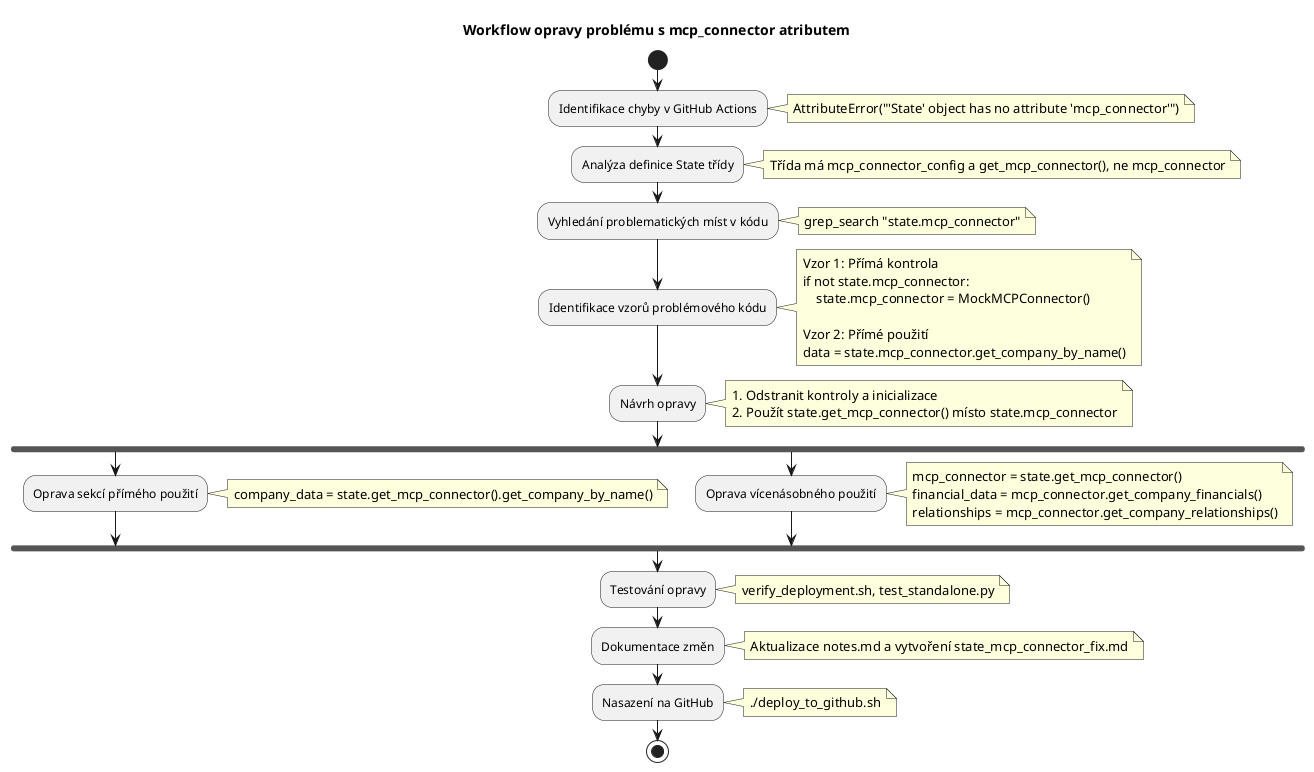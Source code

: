 @startuml "State-MCP-Connector-Fix-Workflow"
title Workflow opravy problému s mcp_connector atributem

start
:Identifikace chyby v GitHub Actions;
note right: AttributeError("'State' object has no attribute 'mcp_connector'")

:Analýza definice State třídy;
note right: Třída má mcp_connector_config a get_mcp_connector(), ne mcp_connector

:Vyhledání problematických míst v kódu;
note right: grep_search "state.mcp_connector"

:Identifikace vzorů problémového kódu;
note right
Vzor 1: Přímá kontrola
if not state.mcp_connector:
    state.mcp_connector = MockMCPConnector()

Vzor 2: Přímé použití
data = state.mcp_connector.get_company_by_name()
end note

:Návrh opravy;
note right
1. Odstranit kontroly a inicializace
2. Použít state.get_mcp_connector() místo state.mcp_connector
end note

fork
  :Oprava sekcí přímého použití;
  note right: company_data = state.get_mcp_connector().get_company_by_name()
fork again
  :Oprava vícenásobného použití;
  note right
  mcp_connector = state.get_mcp_connector()
  financial_data = mcp_connector.get_company_financials()
  relationships = mcp_connector.get_company_relationships()
  end note
end fork

:Testování opravy;
note right: verify_deployment.sh, test_standalone.py

:Dokumentace změn;
note right: Aktualizace notes.md a vytvoření state_mcp_connector_fix.md

:Nasazení na GitHub;
note right: ./deploy_to_github.sh

stop
@enduml

